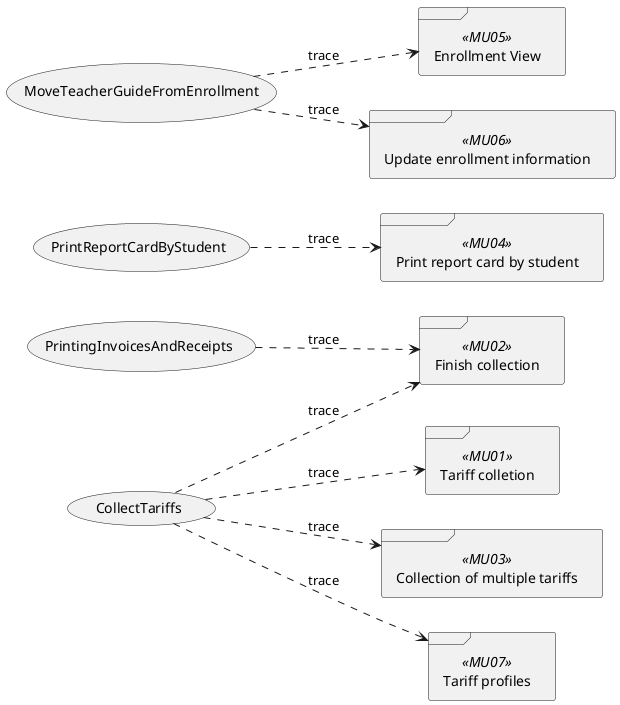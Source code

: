 @startuml

'skinparam BackgroundColor transparent
left to right direction

usecase CU58 as "PrintingInvoicesAndReceipts"
usecase CU29 as "PrintReportCardByStudent"
usecase CU21 as "MoveTeacherGuideFromEnrollment"
usecase CU03 as "CollectTariffs"

frame MU01 <<MU01>> as "Tariff colletion"
frame MU02 <<MU02>> as "Finish collection"
frame MU03 <<MU03>> as "Collection of multiple tariffs"
frame MU04 <<MU04>> as "Print report card by student"
frame MU05 <<MU05>> as "Enrollment View"
frame MU06 <<MU06>> as "Update enrollment information"
frame MU07 <<MU07>> as "Tariff profiles"

CU29 ..> MU04 : trace
CU21 ..> MU05 : trace
CU21 ..> MU06 : trace
CU03 ..> MU01 : trace
CU03 ..> MU02 : trace
CU03 ..> MU03 : trace
CU03 ..> MU07 : trace
CU58 ..> MU02 : trace


@enduml